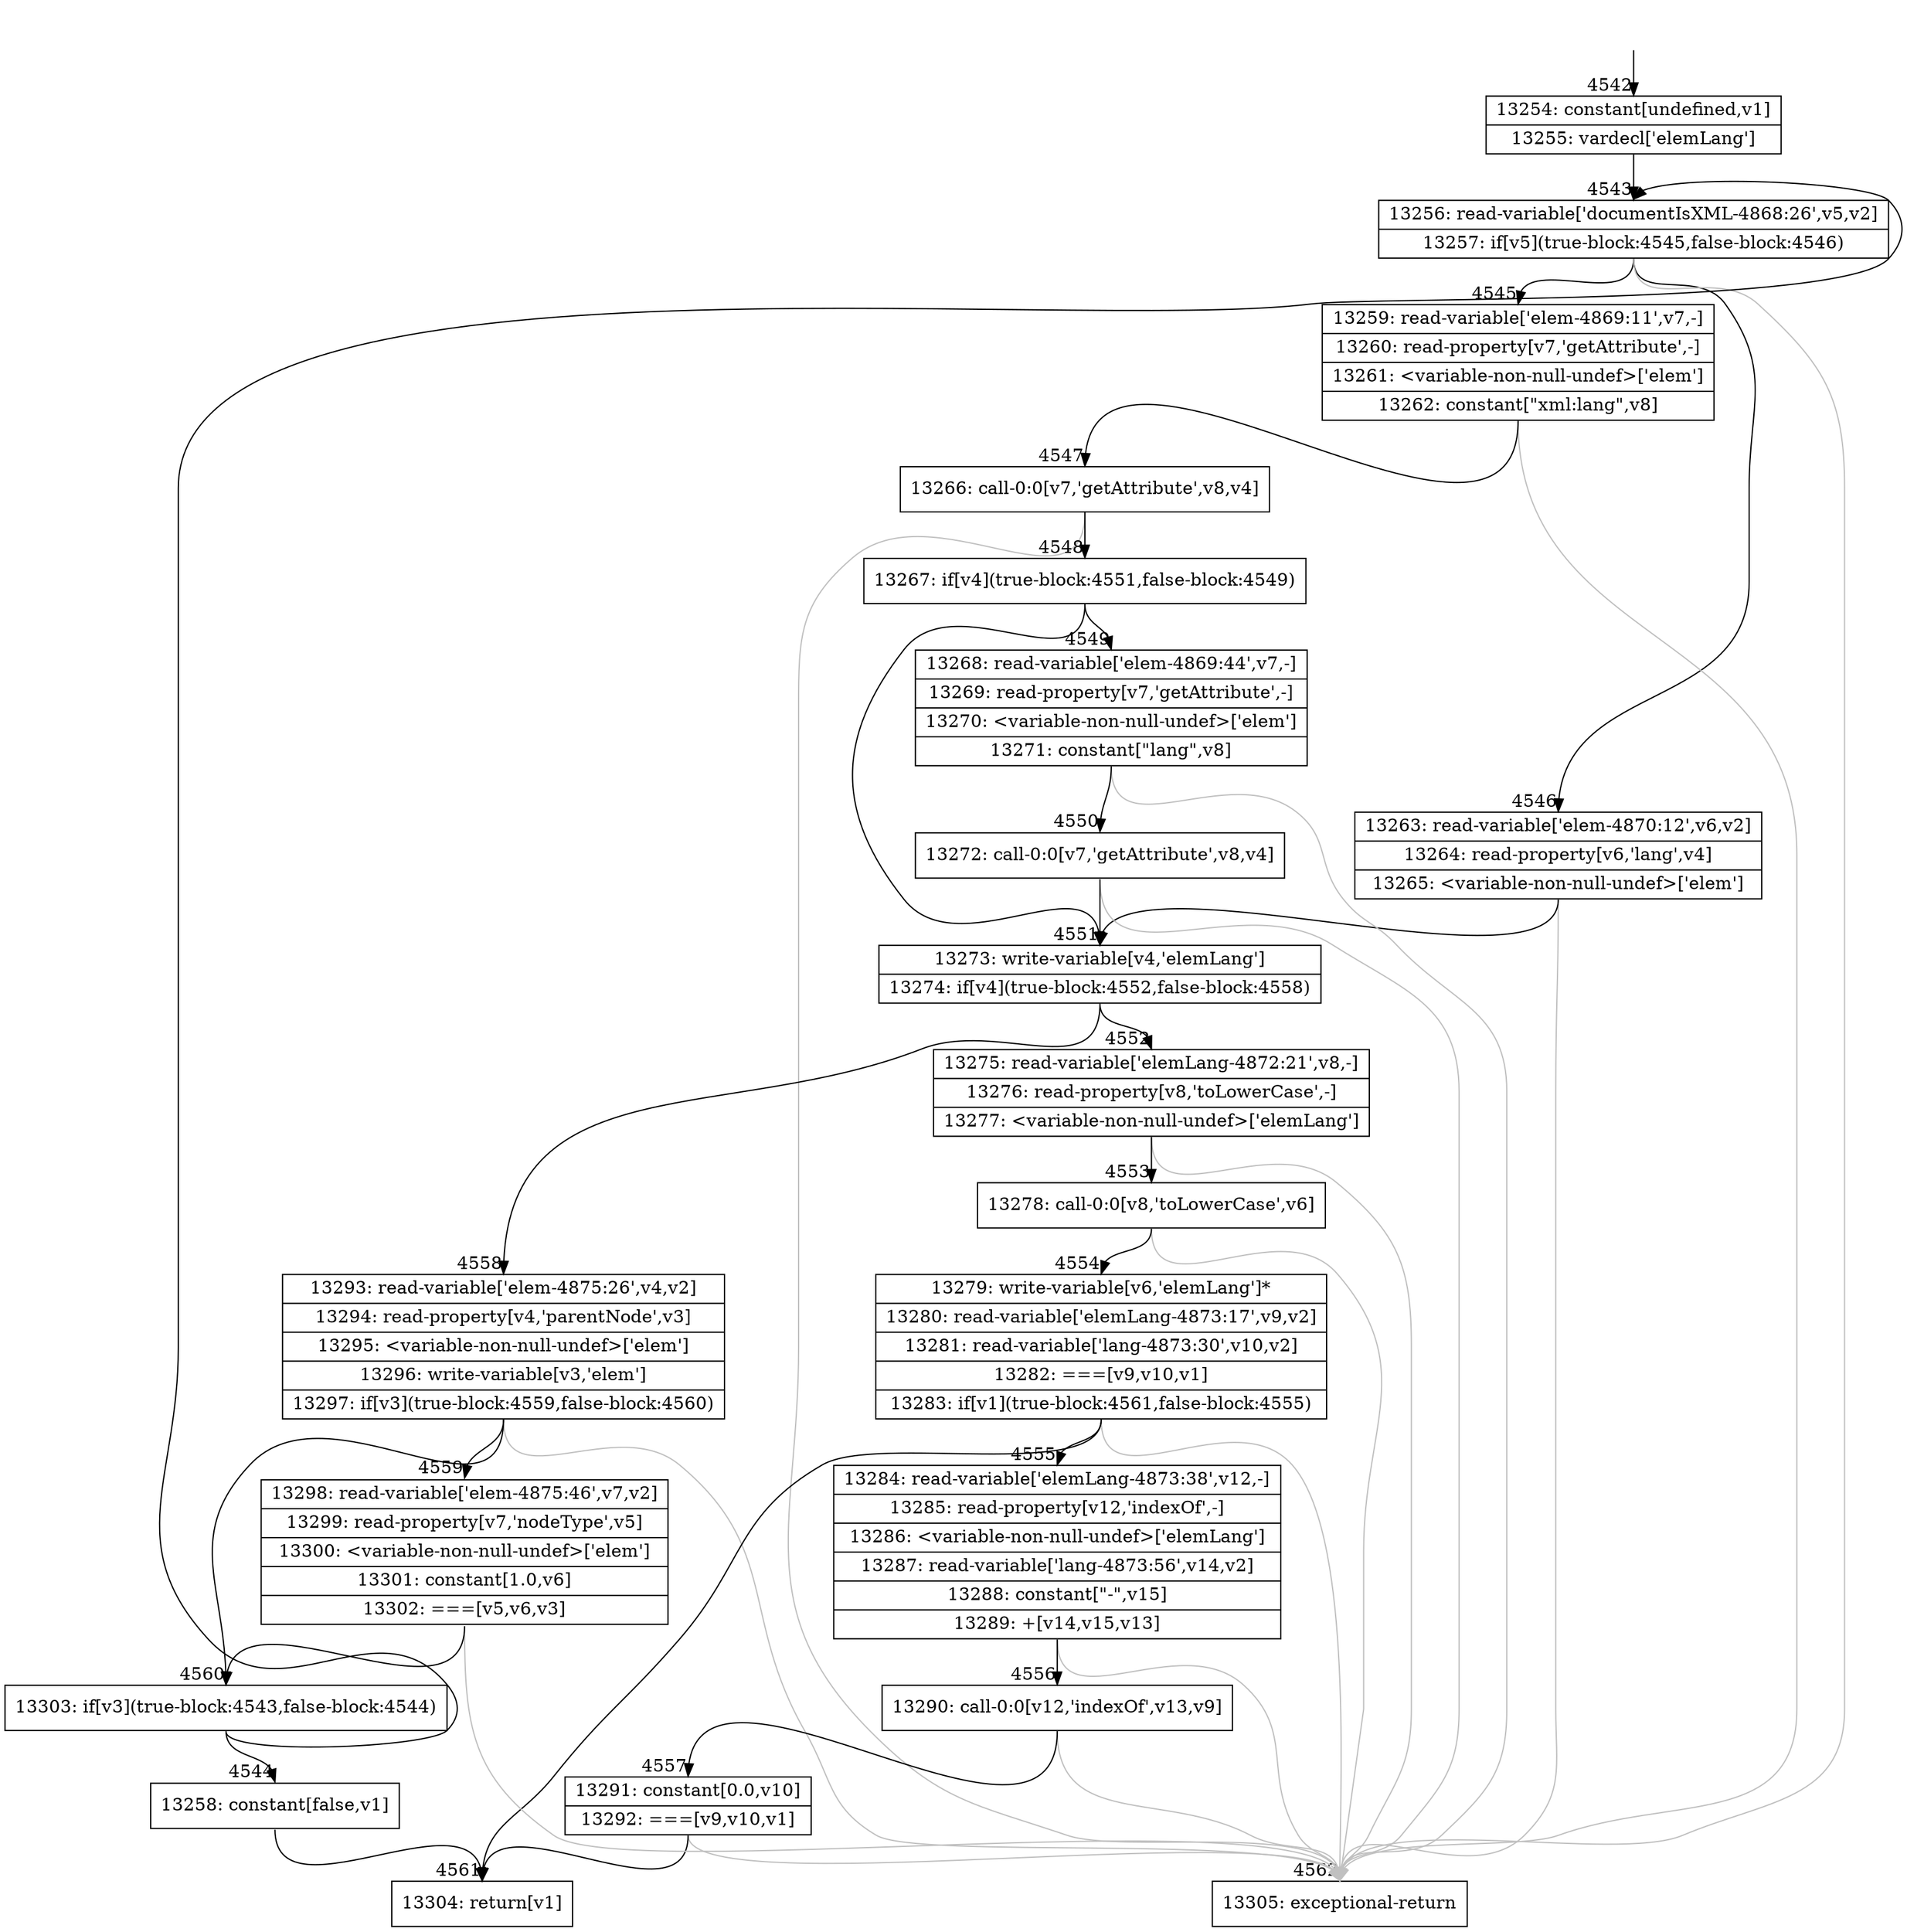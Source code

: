 digraph {
rankdir="TD"
BB_entry297[shape=none,label=""];
BB_entry297 -> BB4542 [tailport=s, headport=n, headlabel="    4542"]
BB4542 [shape=record label="{13254: constant[undefined,v1]|13255: vardecl['elemLang']}" ] 
BB4542 -> BB4543 [tailport=s, headport=n, headlabel="      4543"]
BB4543 [shape=record label="{13256: read-variable['documentIsXML-4868:26',v5,v2]|13257: if[v5](true-block:4545,false-block:4546)}" ] 
BB4543 -> BB4545 [tailport=s, headport=n, headlabel="      4545"]
BB4543 -> BB4546 [tailport=s, headport=n, headlabel="      4546"]
BB4543 -> BB4562 [tailport=s, headport=n, color=gray, headlabel="      4562"]
BB4544 [shape=record label="{13258: constant[false,v1]}" ] 
BB4544 -> BB4561 [tailport=s, headport=n, headlabel="      4561"]
BB4545 [shape=record label="{13259: read-variable['elem-4869:11',v7,-]|13260: read-property[v7,'getAttribute',-]|13261: \<variable-non-null-undef\>['elem']|13262: constant[\"xml:lang\",v8]}" ] 
BB4545 -> BB4547 [tailport=s, headport=n, headlabel="      4547"]
BB4545 -> BB4562 [tailport=s, headport=n, color=gray]
BB4546 [shape=record label="{13263: read-variable['elem-4870:12',v6,v2]|13264: read-property[v6,'lang',v4]|13265: \<variable-non-null-undef\>['elem']}" ] 
BB4546 -> BB4551 [tailport=s, headport=n, headlabel="      4551"]
BB4546 -> BB4562 [tailport=s, headport=n, color=gray]
BB4547 [shape=record label="{13266: call-0:0[v7,'getAttribute',v8,v4]}" ] 
BB4547 -> BB4548 [tailport=s, headport=n, headlabel="      4548"]
BB4547 -> BB4562 [tailport=s, headport=n, color=gray]
BB4548 [shape=record label="{13267: if[v4](true-block:4551,false-block:4549)}" ] 
BB4548 -> BB4551 [tailport=s, headport=n]
BB4548 -> BB4549 [tailport=s, headport=n, headlabel="      4549"]
BB4549 [shape=record label="{13268: read-variable['elem-4869:44',v7,-]|13269: read-property[v7,'getAttribute',-]|13270: \<variable-non-null-undef\>['elem']|13271: constant[\"lang\",v8]}" ] 
BB4549 -> BB4550 [tailport=s, headport=n, headlabel="      4550"]
BB4549 -> BB4562 [tailport=s, headport=n, color=gray]
BB4550 [shape=record label="{13272: call-0:0[v7,'getAttribute',v8,v4]}" ] 
BB4550 -> BB4551 [tailport=s, headport=n]
BB4550 -> BB4562 [tailport=s, headport=n, color=gray]
BB4551 [shape=record label="{13273: write-variable[v4,'elemLang']|13274: if[v4](true-block:4552,false-block:4558)}" ] 
BB4551 -> BB4552 [tailport=s, headport=n, headlabel="      4552"]
BB4551 -> BB4558 [tailport=s, headport=n, headlabel="      4558"]
BB4552 [shape=record label="{13275: read-variable['elemLang-4872:21',v8,-]|13276: read-property[v8,'toLowerCase',-]|13277: \<variable-non-null-undef\>['elemLang']}" ] 
BB4552 -> BB4553 [tailport=s, headport=n, headlabel="      4553"]
BB4552 -> BB4562 [tailport=s, headport=n, color=gray]
BB4553 [shape=record label="{13278: call-0:0[v8,'toLowerCase',v6]}" ] 
BB4553 -> BB4554 [tailport=s, headport=n, headlabel="      4554"]
BB4553 -> BB4562 [tailport=s, headport=n, color=gray]
BB4554 [shape=record label="{13279: write-variable[v6,'elemLang']*|13280: read-variable['elemLang-4873:17',v9,v2]|13281: read-variable['lang-4873:30',v10,v2]|13282: ===[v9,v10,v1]|13283: if[v1](true-block:4561,false-block:4555)}" ] 
BB4554 -> BB4561 [tailport=s, headport=n]
BB4554 -> BB4555 [tailport=s, headport=n, headlabel="      4555"]
BB4554 -> BB4562 [tailport=s, headport=n, color=gray]
BB4555 [shape=record label="{13284: read-variable['elemLang-4873:38',v12,-]|13285: read-property[v12,'indexOf',-]|13286: \<variable-non-null-undef\>['elemLang']|13287: read-variable['lang-4873:56',v14,v2]|13288: constant[\"-\",v15]|13289: +[v14,v15,v13]}" ] 
BB4555 -> BB4556 [tailport=s, headport=n, headlabel="      4556"]
BB4555 -> BB4562 [tailport=s, headport=n, color=gray]
BB4556 [shape=record label="{13290: call-0:0[v12,'indexOf',v13,v9]}" ] 
BB4556 -> BB4557 [tailport=s, headport=n, headlabel="      4557"]
BB4556 -> BB4562 [tailport=s, headport=n, color=gray]
BB4557 [shape=record label="{13291: constant[0.0,v10]|13292: ===[v9,v10,v1]}" ] 
BB4557 -> BB4561 [tailport=s, headport=n]
BB4557 -> BB4562 [tailport=s, headport=n, color=gray]
BB4558 [shape=record label="{13293: read-variable['elem-4875:26',v4,v2]|13294: read-property[v4,'parentNode',v3]|13295: \<variable-non-null-undef\>['elem']|13296: write-variable[v3,'elem']|13297: if[v3](true-block:4559,false-block:4560)}" ] 
BB4558 -> BB4560 [tailport=s, headport=n, headlabel="      4560"]
BB4558 -> BB4559 [tailport=s, headport=n, headlabel="      4559"]
BB4558 -> BB4562 [tailport=s, headport=n, color=gray]
BB4559 [shape=record label="{13298: read-variable['elem-4875:46',v7,v2]|13299: read-property[v7,'nodeType',v5]|13300: \<variable-non-null-undef\>['elem']|13301: constant[1.0,v6]|13302: ===[v5,v6,v3]}" ] 
BB4559 -> BB4560 [tailport=s, headport=n]
BB4559 -> BB4562 [tailport=s, headport=n, color=gray]
BB4560 [shape=record label="{13303: if[v3](true-block:4543,false-block:4544)}" ] 
BB4560 -> BB4543 [tailport=s, headport=n]
BB4560 -> BB4544 [tailport=s, headport=n, headlabel="      4544"]
BB4561 [shape=record label="{13304: return[v1]}" ] 
BB4562 [shape=record label="{13305: exceptional-return}" ] 
}
